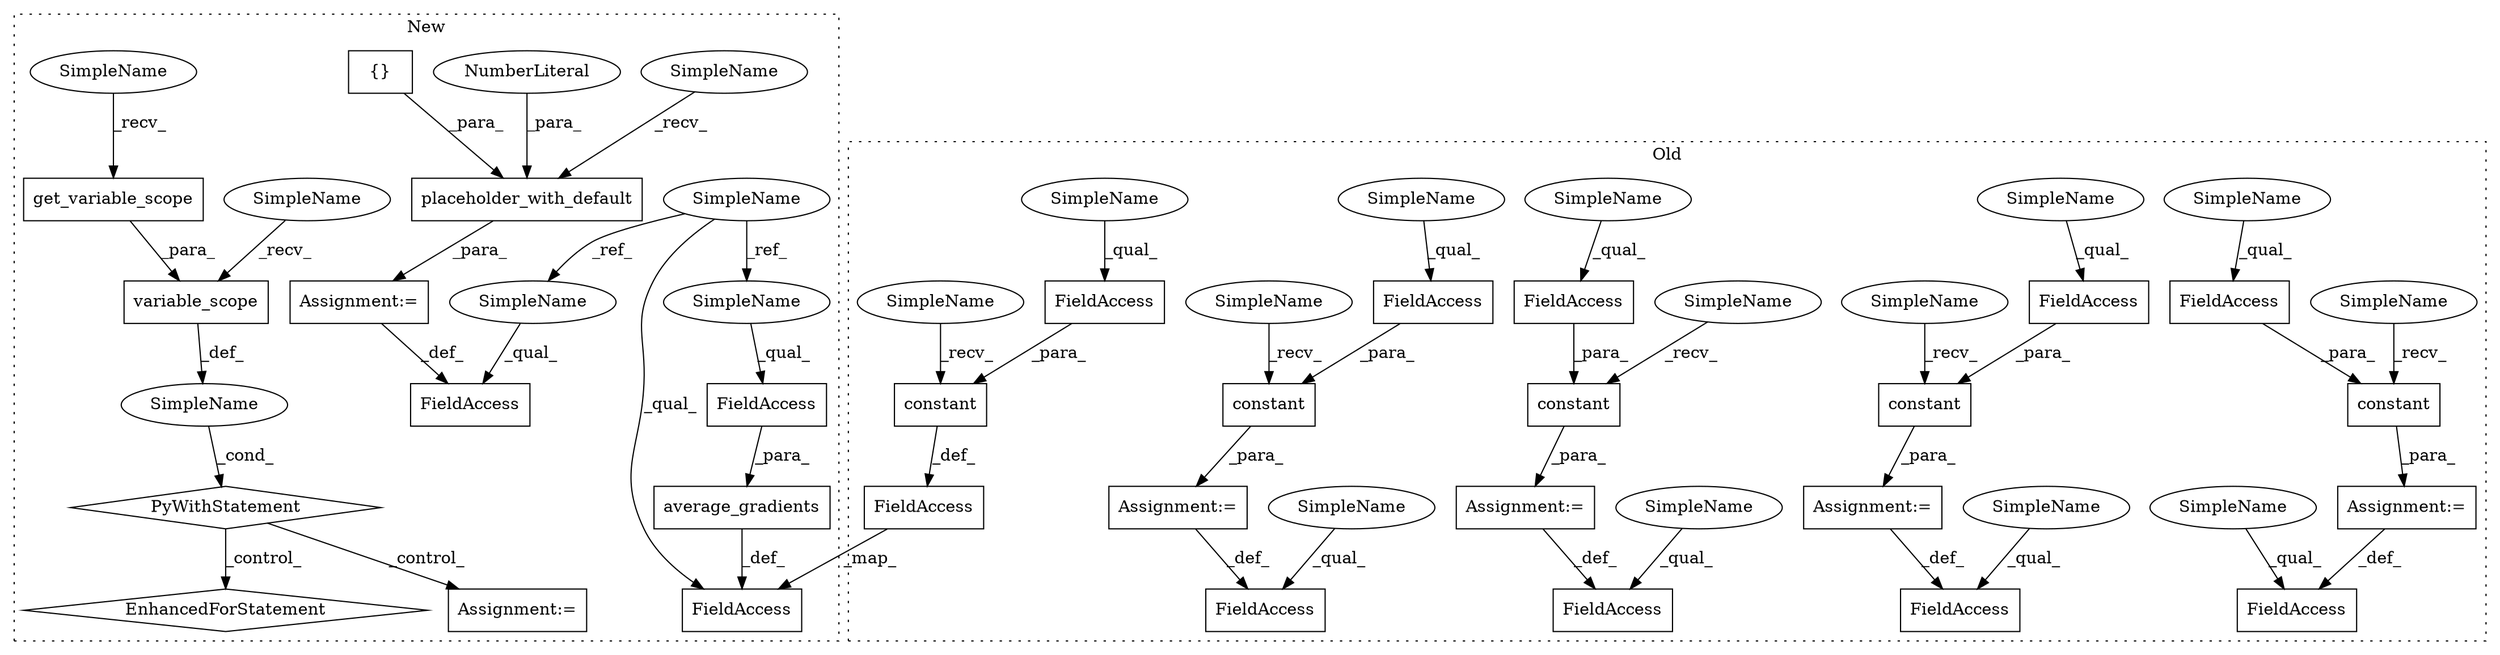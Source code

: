 digraph G {
subgraph cluster0 {
1 [label="constant" a="32" s="11181,11228" l="9,1" shape="box"];
10 [label="FieldAccess" a="22" s="11129" l="40" shape="box"];
14 [label="FieldAccess" a="22" s="11190" l="38" shape="box"];
15 [label="FieldAccess" a="22" s="11031" l="36" shape="box"];
16 [label="constant" a="32" s="11079,11122" l="9,1" shape="box"];
17 [label="FieldAccess" a="22" s="11287" l="29" shape="box"];
18 [label="constant" a="32" s="11278,11316" l="9,1" shape="box"];
19 [label="FieldAccess" a="22" s="10991" l="33" shape="box"];
20 [label="constant" a="32" s="10982,11024" l="9,1" shape="box"];
21 [label="FieldAccess" a="22" s="11235" l="31" shape="box"];
22 [label="FieldAccess" a="22" s="10935" l="35" shape="box"];
23 [label="FieldAccess" a="22" s="11380" l="34" shape="box"];
24 [label="constant" a="32" s="11371,11414" l="9,1" shape="box"];
25 [label="FieldAccess" a="22" s="11088" l="34" shape="box"];
28 [label="Assignment:=" a="7" s="11067" l="1" shape="box"];
29 [label="Assignment:=" a="7" s="11266" l="1" shape="box"];
30 [label="Assignment:=" a="7" s="11169" l="1" shape="box"];
31 [label="Assignment:=" a="7" s="10970" l="1" shape="box"];
34 [label="FieldAccess" a="22" s="11323" l="36" shape="box"];
37 [label="SimpleName" a="42" s="11267" l="10" shape="ellipse"];
38 [label="SimpleName" a="42" s="11360" l="10" shape="ellipse"];
39 [label="SimpleName" a="42" s="11068" l="10" shape="ellipse"];
40 [label="SimpleName" a="42" s="10971" l="10" shape="ellipse"];
41 [label="SimpleName" a="42" s="11170" l="10" shape="ellipse"];
45 [label="SimpleName" a="42" s="11088" l="4" shape="ellipse"];
46 [label="SimpleName" a="42" s="10991" l="4" shape="ellipse"];
47 [label="SimpleName" a="42" s="11235" l="4" shape="ellipse"];
48 [label="SimpleName" a="42" s="11287" l="4" shape="ellipse"];
49 [label="SimpleName" a="42" s="11190" l="4" shape="ellipse"];
50 [label="SimpleName" a="42" s="11031" l="4" shape="ellipse"];
51 [label="SimpleName" a="42" s="11380" l="4" shape="ellipse"];
52 [label="SimpleName" a="42" s="10935" l="4" shape="ellipse"];
53 [label="SimpleName" a="42" s="11129" l="4" shape="ellipse"];
label = "Old";
style="dotted";
}
subgraph cluster1 {
2 [label="EnhancedForStatement" a="70" s="13655,13762" l="71,2" shape="diamond"];
3 [label="variable_scope" a="32" s="13581,13627" l="15,1" shape="box"];
4 [label="placeholder_with_default" a="32" s="13442,13482" l="25,1" shape="box"];
5 [label="NumberLiteral" a="34" s="13467" l="3" shape="ellipse"];
6 [label="{}" a="4" s="13480" l="2" shape="box"];
7 [label="SimpleName" a="42" s="" l="" shape="ellipse"];
8 [label="PyWithStatement" a="104" s="13560,13628" l="10,2" shape="diamond"];
9 [label="get_variable_scope" a="32" s="13607" l="20" shape="box"];
11 [label="FieldAccess" a="22" s="13406" l="24" shape="box"];
12 [label="SimpleName" a="42" s="12718" l="4" shape="ellipse"];
13 [label="FieldAccess" a="22" s="14798" l="19" shape="box"];
26 [label="Assignment:=" a="7" s="13430" l="1" shape="box"];
27 [label="Assignment:=" a="7" s="13642" l="5" shape="box"];
32 [label="average_gradients" a="32" s="14780,14817" l="18,1" shape="box"];
33 [label="FieldAccess" a="22" s="14765" l="14" shape="box"];
35 [label="SimpleName" a="42" s="13406" l="4" shape="ellipse"];
36 [label="SimpleName" a="42" s="14798" l="4" shape="ellipse"];
42 [label="SimpleName" a="42" s="13431" l="10" shape="ellipse"];
43 [label="SimpleName" a="42" s="13570" l="10" shape="ellipse"];
44 [label="SimpleName" a="42" s="13596" l="10" shape="ellipse"];
label = "New";
style="dotted";
}
1 -> 30 [label="_para_"];
3 -> 7 [label="_def_"];
4 -> 26 [label="_para_"];
5 -> 4 [label="_para_"];
6 -> 4 [label="_para_"];
7 -> 8 [label="_cond_"];
8 -> 27 [label="_control_"];
8 -> 2 [label="_control_"];
9 -> 3 [label="_para_"];
12 -> 33 [label="_qual_"];
12 -> 35 [label="_ref_"];
12 -> 36 [label="_ref_"];
13 -> 32 [label="_para_"];
14 -> 1 [label="_para_"];
16 -> 28 [label="_para_"];
17 -> 18 [label="_para_"];
18 -> 29 [label="_para_"];
19 -> 20 [label="_para_"];
20 -> 31 [label="_para_"];
23 -> 24 [label="_para_"];
24 -> 34 [label="_def_"];
25 -> 16 [label="_para_"];
26 -> 11 [label="_def_"];
28 -> 15 [label="_def_"];
29 -> 21 [label="_def_"];
30 -> 10 [label="_def_"];
31 -> 22 [label="_def_"];
32 -> 33 [label="_def_"];
34 -> 33 [label="_map_"];
35 -> 11 [label="_qual_"];
36 -> 13 [label="_qual_"];
37 -> 18 [label="_recv_"];
38 -> 24 [label="_recv_"];
39 -> 16 [label="_recv_"];
40 -> 20 [label="_recv_"];
41 -> 1 [label="_recv_"];
42 -> 4 [label="_recv_"];
43 -> 3 [label="_recv_"];
44 -> 9 [label="_recv_"];
45 -> 25 [label="_qual_"];
46 -> 19 [label="_qual_"];
47 -> 21 [label="_qual_"];
48 -> 17 [label="_qual_"];
49 -> 14 [label="_qual_"];
50 -> 15 [label="_qual_"];
51 -> 23 [label="_qual_"];
52 -> 22 [label="_qual_"];
53 -> 10 [label="_qual_"];
}